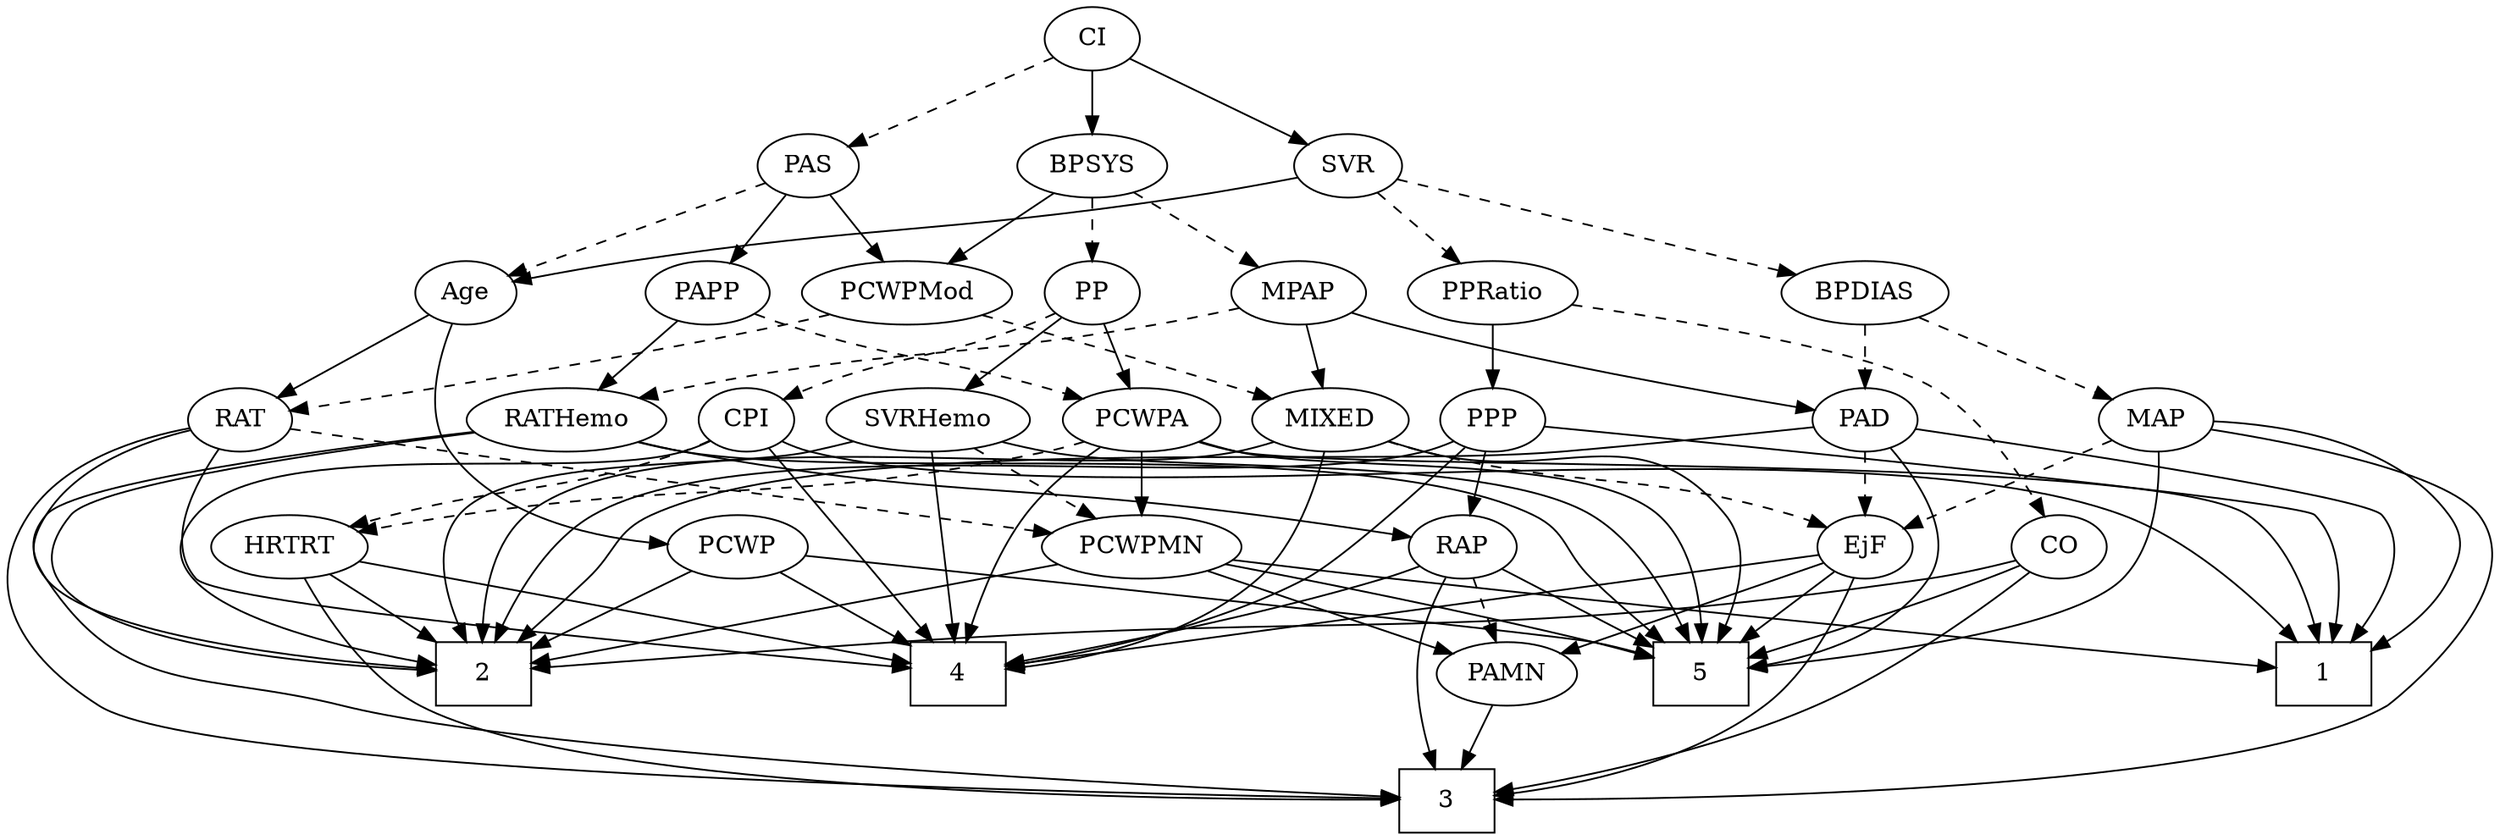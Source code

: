 strict digraph {
	graph [bb="0,0,1393.1,468"];
	node [label="\N"];
	1	[height=0.5,
		pos="149.99,90",
		shape=box,
		width=0.75];
	2	[height=0.5,
		pos="863.99,90",
		shape=box,
		width=0.75];
	3	[height=0.5,
		pos="581.99,18",
		shape=box,
		width=0.75];
	4	[height=0.5,
		pos="1221,90",
		shape=box,
		width=0.75];
	5	[height=0.5,
		pos="299.99,90",
		shape=box,
		width=0.75];
	Age	[height=0.5,
		pos="967.99,306",
		width=0.75];
	RAT	[height=0.5,
		pos="997.99,234",
		width=0.75827];
	Age -> RAT	[pos="e,990.93,251.47 975.1,288.41 978.65,280.13 983.02,269.92 986.99,260.66",
		style=solid];
	PCWP	[height=0.5,
		pos="1041,162",
		width=0.97491];
	Age -> PCWP	[pos="e,1043.5,180.17 988.84,294.37 1004.2,285.34 1024,270.84 1034,252 1044,233.1 1045.2,208.73 1044.3,190.27",
		style=solid];
	EjF	[height=0.5,
		pos="430.99,162",
		width=0.75];
	EjF -> 3	[pos="e,554.93,30.211 438.67,144.56 448.29,125.31 466.3,93.373 488.99,72 505.46,56.482 527.31,43.735 545.69,34.634",
		style=solid];
	EjF -> 4	[pos="e,1193.6,92.322 451.06,149.93 456.12,147.58 461.64,145.4 466.99,144 536.66,125.79 1041.2,99.841 1183.6,92.814",
		style=solid];
	EjF -> 5	[pos="e,327.13,105.5 410.52,150.06 390.61,139.42 359.95,123.04 335.96,110.22",
		style=solid];
	PAMN	[height=0.5,
		pos="533.99,90",
		width=1.011];
	EjF -> PAMN	[pos="e,513.26,105.09 449.41,148.49 464.82,138.01 487.09,122.87 504.92,110.76",
		style=solid];
	RAP	[height=0.5,
		pos="621.99,162",
		width=0.77632];
	RAP -> 3	[pos="e,586.86,36.268 617.25,144.15 610.43,119.94 597.78,75.054 589.63,46.133",
		style=solid];
	RAP -> 4	[pos="e,1193.7,92.36 643.06,149.85 648.15,147.57 653.67,145.43 658.99,144 758.6,117.25 1074.4,98.658 1183.5,92.893",
		style=solid];
	RAP -> 5	[pos="e,327.25,93.801 600.83,150.19 595.73,147.9 590.25,145.67 584.99,144 498.46,116.54 392.38,101.47 337.26,94.954",
		style=solid];
	RAP -> PAMN	[pos="e,552.43,105.66 605.02,147.5 592.41,137.47 574.97,123.6 560.52,112.11",
		style=dashed];
	MIXED	[height=0.5,
		pos="612.99,234",
		width=1.1193];
	MIXED -> 2	[pos="e,856.6,108.2 643.45,222 649.56,219.91 655.96,217.82 661.99,216 723.5,197.46 749.22,216.65 801.99,180 824.69,164.24 841.74,137.3 \
852.16,117.18",
		style=solid];
	MIXED -> 4	[pos="e,1225.9,108.06 642.17,221.44 648.61,219.3 655.46,217.32 661.99,216 722.45,203.78 1172.6,223.81 1216,180 1231.7,164.16 1231.3,137.95 \
1228,118.07",
		style=solid];
	MIXED -> 5	[pos="e,290.02,108.32 583.48,221.67 577.12,219.54 570.39,217.51 563.99,216 503.36,201.72 327.11,226.79 285.99,180 271.15,163.11 277.39,\
137.14 285.71,117.6",
		style=solid];
	MIXED -> EjF	[pos="e,452.16,173.4 582.11,222.17 545.93,209.41 488.21,188.84 466.99,180 465.17,179.24 463.31,178.44 461.44,177.62",
		style=dashed];
	MPAP	[height=0.5,
		pos="415.99,306",
		width=0.97491];
	MPAP -> MIXED	[pos="e,582.55,245.82 444.22,294.97 477.91,283 534.5,262.89 572.76,249.29",
		style=solid];
	PAD	[height=0.5,
		pos="307.99,234",
		width=0.79437];
	MPAP -> PAD	[pos="e,327.3,247.51 395.17,291.5 378.31,280.58 354.41,265.09 335.9,253.09",
		style=solid];
	RATHemo	[height=0.5,
		pos="403.99,234",
		width=1.3721];
	MPAP -> RATHemo	[pos="e,406.95,252.28 413.09,288.05 411.76,280.35 410.17,271.03 408.68,262.36",
		style=dashed];
	BPSYS	[height=0.5,
		pos="625.99,378",
		width=1.0471];
	BPSYS -> MPAP	[pos="e,444.67,316.56 595.9,366.97 558.6,354.54 494.99,333.33 454.26,319.76",
		style=dashed];
	PCWPMod	[height=0.5,
		pos="715.99,306",
		width=1.4443];
	BPSYS -> PCWPMod	[pos="e,695.68,322.8 645.08,362.15 657.38,352.58 673.61,339.96 687.44,329.21",
		style=solid];
	PP	[height=0.5,
		pos="618.99,306",
		width=0.75];
	BPSYS -> PP	[pos="e,620.7,324.1 624.26,359.7 623.49,351.98 622.56,342.71 621.7,334.11",
		style=dashed];
	PAD -> 1	[pos="e,122.85,98.423 279.57,231.33 220.07,227.17 85.642,214.13 57.991,180 47.918,167.57 49.984,157.85 57.991,144 69.881,123.43 93.124,\
110.14 113.27,102.01",
		style=solid];
	PAD -> 2	[pos="e,836.61,102.42 329.65,221.85 334.88,219.57 340.54,217.43 345.99,216 512.21,172.33 577.08,256.46 730.99,180 750.43,170.34 746.82,\
157.28 763.99,144 783.36,129.03 807.57,116.07 827.31,106.72",
		style=solid];
	PAD -> 5	[pos="e,272.97,93.573 279.63,231.01 247.38,227.06 196.09,215.25 171.99,180 162.96,166.79 163.1,157.3 171.99,144 192.07,113.95 232.69,100.91 \
262.81,95.275",
		style=solid];
	PAD -> EjF	[pos="e,411.15,174.29 328.58,221.28 348.77,209.79 379.74,192.17 402.34,179.31",
		style=dashed];
	CO	[height=0.5,
		pos="694.99,162",
		width=0.75];
	CO -> 2	[pos="e,836.52,102.37 717.55,151.65 723.54,149.16 730.01,146.48 735.99,144 766.73,131.26 801.62,116.82 827.2,106.23",
		style=solid];
	CO -> 3	[pos="e,595.75,36.288 682.9,145.8 663.62,121.58 625.71,73.942 602.24,44.451",
		style=solid];
	CO -> 5	[pos="e,327.15,92.285 674.46,150.04 669.51,147.75 664.15,145.56 658.99,144 545.03,109.51 403.69,97.06 337.49,92.904",
		style=solid];
	PAS	[height=0.5,
		pos="715.99,378",
		width=0.75];
	PAS -> Age	[pos="e,943.2,313.27 739.85,369.24 749.22,366.26 760.08,362.88 769.99,360 827.04,343.39 893.9,325.9 933.5,315.75",
		style=dashed];
	PAS -> PCWPMod	[pos="e,715.99,324.1 715.99,359.7 715.99,351.98 715.99,342.71 715.99,334.11",
		style=solid];
	PAPP	[height=0.5,
		pos="512.99,306",
		width=0.88464];
	PAS -> PAPP	[pos="e,540.33,315.54 693.32,367.76 686.79,365.17 679.63,362.41 672.99,360 631.11,344.8 582.45,328.93 549.89,318.57",
		style=solid];
	PAMN -> 3	[pos="e,570.25,36.124 545.12,72.765 550.89,64.354 558.07,53.89 564.55,44.436",
		style=solid];
	RATHemo -> 2	[pos="e,843.38,108.17 439.65,221.54 446.98,219.47 454.69,217.49 461.99,216 594.42,188.9 641.61,237.39 763.99,180 785.05,170.12 784.7,159.56 \
801.99,144 812.81,134.26 824.94,123.8 835.58,114.76",
		style=solid];
	RATHemo -> 3	[pos="e,554.77,20.012 367.27,221.86 360.23,219.83 352.9,217.79 345.99,216 275.86,197.8 250.56,214.77 186.99,180 136.16,152.19 75.397,115.21 \
113.99,72 142.56,40.014 438.61,24.859 544.55,20.43",
		style=solid];
	RATHemo -> 5	[pos="e,272.56,98.899 366.9,221.97 359.96,219.95 352.76,217.89 345.99,216 285.76,199.21 248.13,229.55 209.99,180 200.23,167.32 202.05,\
157.89 209.99,144 221.38,124.07 243.52,110.89 262.99,102.66",
		style=solid];
	RATHemo -> RAP	[pos="e,600.3,173.6 441.12,222.12 448.06,220.08 455.24,217.98 461.99,216 516.65,199.99 531.64,199.94 584.99,180 586.88,179.29 588.8,178.54 \
590.74,177.74",
		style=solid];
	CPI	[height=0.5,
		pos="925.99,234",
		width=0.75];
	CPI -> 1	[pos="e,177.2,97.604 905.92,221.93 900.86,219.59 895.34,217.4 889.99,216 676.65,159.96 607.36,239.64 394.99,180 361.31,170.54 357.42,157.12 \
324.99,144 278.66,125.25 223.12,109.51 187.22,100.18",
		style=solid];
	CPI -> 2	[pos="e,873.87,108.4 920.31,216.35 913.99,198.28 903.19,168.71 891.99,144 888,135.18 883.21,125.78 878.73,117.38",
		style=solid];
	CPI -> 4	[pos="e,1248.4,95.845 946.46,221.85 951.42,219.57 956.79,217.43 961.99,216 1041.2,194.13 1274.8,240.86 1330,180 1340.7,168.15 1338.5,157.56 \
1330,144 1314.4,119.07 1283.3,105.57 1258.4,98.441",
		style=solid];
	HRTRT	[height=0.5,
		pos="1134,162",
		width=1.1013];
	CPI -> HRTRT	[pos="e,1103.7,173.75 947.07,222.37 951.91,220.12 957.08,217.87 961.99,216 1015.2,195.78 1030.7,197.34 1085,180 1087.9,179.06 1091,178.06 \
1094,177.04",
		style=dashed];
	RAT -> 2	[pos="e,880.45,108.44 984.16,218.34 961.32,194.14 915.49,145.58 887.5,115.91",
		style=solid];
	RAT -> 3	[pos="e,609.05,19.584 1025.4,233.67 1105.8,235 1338.8,234.04 1386,180 1396.5,167.94 1394.1,157.8 1386,144 1352.7,87.378 1319.8,91.009 \
1257,72 1136,35.419 742.2,22.901 619.11,19.828",
		style=solid];
	RAT -> 4	[pos="e,1248.1,96.179 1025.5,233.47 1103.5,234.16 1323.4,231.42 1368,180 1403.9,138.6 1312.6,110.79 1258.2,98.386",
		style=solid];
	PCWPMN	[height=0.5,
		pos="525.99,162",
		width=1.3902];
	RAT -> PCWPMN	[pos="e,562.24,174.59 977.52,221.84 972.56,219.56 967.19,217.43 961.99,216 799.69,171.4 750.35,211.44 584.99,180 580.81,179.2 576.5,178.24 \
572.19,177.19",
		style=dashed];
	SVR	[height=0.5,
		pos="806.99,378",
		width=0.77632];
	SVR -> Age	[pos="e,945.9,316.61 829.72,367.12 857.68,354.96 905.31,334.25 936.71,320.6",
		style=solid];
	BPDIAS	[height=0.5,
		pos="307.99,306",
		width=1.1735];
	SVR -> BPDIAS	[pos="e,341.64,317.05 783.17,368.47 773.59,365.35 762.38,362.07 751.99,360 585.63,326.78 538.98,353.88 371.99,324 365.3,322.8 358.29,321.25 \
351.45,319.57",
		style=dashed];
	PPRatio	[height=0.5,
		pos="825.99,306",
		width=1.1013];
	SVR -> PPRatio	[pos="e,821.3,324.28 811.59,360.05 813.71,352.26 816.27,342.82 818.64,334.08",
		style=dashed];
	PCWPMod -> MIXED	[pos="e,634.14,249.37 693.39,289.64 678.5,279.52 658.84,266.16 642.69,255.19",
		style=dashed];
	PCWPMod -> RAT	[pos="e,977.03,245.97 754.59,293.74 762,291.72 769.72,289.72 776.99,288 858.51,268.74 882.39,278.09 961.99,252 963.86,251.39 965.76,250.7 \
967.67,249.96",
		style=dashed];
	PCWPA	[height=0.5,
		pos="512.99,234",
		width=1.1555];
	PCWPA -> 1	[pos="e,161.54,108.3 482.21,221.84 475.6,219.7 468.61,217.62 461.99,216 363.63,191.91 326.93,226.56 236.99,180 208.15,165.07 183.19,137 \
167.49,116.36",
		style=solid];
	PCWPA -> 4	[pos="e,1219,108.09 543.11,221.5 549.89,219.33 557.12,217.32 563.99,216 631.65,202.99 1126.6,219.62 1183,180 1203.1,165.85 1212.7,138.76 \
1217.1,118.16",
		style=solid];
	PCWPA -> 5	[pos="e,277.72,108.2 482.2,221.88 475.59,219.74 468.6,217.65 461.99,216 415.2,204.34 279.13,216.82 247.99,180 231.08,160.01 250.49,133.8 \
270.22,115.01",
		style=solid];
	PCWPA -> PCWPMN	[pos="e,522.81,180.1 516.2,215.7 517.64,207.98 519.36,198.71 520.96,190.11",
		style=solid];
	PCWPA -> HRTRT	[pos="e,1105.1,174.45 543.13,221.56 549.9,219.38 557.12,217.36 563.99,216 791.68,170.94 857.58,226.45 1085,180 1088.4,179.3 1091.9,178.43 \
1095.4,177.45",
		style=dashed];
	PCWPMN -> 1	[pos="e,177.05,95.113 489.34,149.73 481.98,147.67 474.27,145.65 466.99,144 414.09,132 258.68,107.65 186.99,96.639",
		style=solid];
	PCWPMN -> 2	[pos="e,836.88,95.29 562.99,149.77 570.25,147.73 577.84,145.71 584.99,144 670.87,123.52 773.11,105.76 826.81,96.934",
		style=solid];
	PCWPMN -> 5	[pos="e,327.26,99.447 489.43,149.68 447.45,136.67 378.96,115.46 336.85,102.42",
		style=solid];
	PCWPMN -> PAMN	[pos="e,532.04,108.1 527.97,143.7 528.85,135.98 529.91,126.71 530.89,118.11",
		style=solid];
	SVRHemo	[height=0.5,
		pos="720.99,234",
		width=1.3902];
	SVRHemo -> 2	[pos="e,863.63,108.08 762.89,224.05 788.61,216.47 820.29,203.03 839.99,180 854.74,162.76 860.51,137.33 862.73,118.06",
		style=solid];
	SVRHemo -> 4	[pos="e,1236.7,108.1 763.84,224.62 780.67,221.56 800.19,218.29 817.99,216 866.2,209.8 1221.1,215.76 1254,180 1270.3,162.26 1257.2,135.72 \
1243,116.23",
		style=solid];
	SVRHemo -> 5	[pos="e,312.62,108.07 684.38,221.55 677.01,219.5 669.29,217.54 661.99,216 544.81,191.36 503.15,231.37 394.99,180 363.99,165.28 336.34,\
136.71 318.98,115.9",
		style=solid];
	SVRHemo -> PCWPMN	[pos="e,560.06,175.23 686.58,220.65 654,208.95 604.95,191.34 569.63,178.67",
		style=dashed];
	BPDIAS -> PAD	[pos="e,307.99,252.1 307.99,287.7 307.99,279.98 307.99,270.71 307.99,262.11",
		style=dashed];
	MAP	[height=0.5,
		pos="109.99,234",
		width=0.84854];
	BPDIAS -> MAP	[pos="e,135.55,244.04 276.62,293.91 240.78,281.24 182.3,260.56 145.01,247.38",
		style=dashed];
	MAP -> 1	[pos="e,122.84,93.397 82.993,225.26 61.688,217.56 33.399,203.46 19.991,180 12.051,166.11 11.065,157.28 19.991,144 40.576,113.38 82.276,\
100.44 112.92,94.977",
		style=solid];
	MAP -> 3	[pos="e,554.8,19.944 81.71,226.76 57.681,219.79 24.666,205.93 8.9909,180 -23.043,127.01 39.897,95.957 96.991,72 177.91,38.047 445.56,24.336 \
544.66,20.342",
		style=solid];
	MAP -> 5	[pos="e,272.89,95.658 115.6,216.28 123.04,196.47 137.98,163.67 160.99,144 190.23,119 232.49,105.15 262.73,97.94",
		style=solid];
	MAP -> EjF	[pos="e,405.65,168.53 138.2,226.85 196.74,214.08 331.35,184.73 395.6,170.72",
		style=dashed];
	PP -> CPI	[pos="e,905.46,245.94 639.52,294.06 644.48,291.77 649.84,289.58 654.99,288 756.04,257.12 788.94,282.88 889.99,252 891.92,251.41 893.89,\
250.73 895.84,249.99",
		style=dashed];
	PP -> PCWPA	[pos="e,534.91,249.47 600.53,292.81 584.76,282.39 561.76,267.2 543.29,255.01",
		style=solid];
	PP -> SVRHemo	[pos="e,698.64,250.34 637.23,292.49 651.87,282.44 672.75,268.11 690,256.27",
		style=solid];
	PPP	[height=0.5,
		pos="853.99,234",
		width=0.75];
	PPP -> 1	[pos="e,177.16,105.67 829.16,226.38 814.87,222.8 796.53,218.6 779.99,216 595.79,187.05 543.04,224.63 361.99,180 297.63,164.13 227.56,131.4 \
186.27,110.36",
		style=solid];
	PPP -> 2	[pos="e,870.43,108.17 863.45,216.92 868.88,206.72 875.18,193.03 877.99,180 882.46,159.3 878.28,135.59 873.36,117.85",
		style=solid];
	PPP -> 4	[pos="e,1248.1,103.28 874.46,221.82 879.41,219.54 884.79,217.41 889.99,216 976.55,192.49 1231.5,246.19 1292,180 1302.8,168.19 1299.2,158.3 \
1292,144 1284.5,129 1270.5,117.16 1256.9,108.51",
		style=solid];
	PPP -> RAP	[pos="e,643.65,173.68 828.65,227.52 791.04,219.09 718.52,201.6 658.99,180 657.1,179.31 655.17,178.57 653.23,177.79",
		style=solid];
	PPRatio -> CO	[pos="e,717.17,172.69 820.32,287.95 813.26,268.72 799.69,237.35 779.99,216 764.97,199.72 743.84,186.51 726.41,177.36",
		style=dashed];
	PPRatio -> PPP	[pos="e,847.28,251.79 832.77,288.05 836,279.97 839.94,270.12 843.55,261.11",
		style=solid];
	PCWP -> 2	[pos="e,891.13,101.73 1014.1,150.37 983.83,138.39 934.45,118.86 900.65,105.5",
		style=solid];
	PCWP -> 4	[pos="e,1194,101.5 1068.3,150.37 1099.3,138.32 1149.9,118.64 1184.3,105.26",
		style=solid];
	PCWP -> 5	[pos="e,327.01,93.552 1006.7,157.76 883.68,146.14 464.5,106.54 337.05,94.501",
		style=solid];
	CI	[height=0.5,
		pos="715.99,450",
		width=0.75];
	CI -> BPSYS	[pos="e,645.02,393.8 699.06,435.83 686.09,425.74 667.93,411.62 652.96,399.98",
		style=solid];
	CI -> PAS	[pos="e,715.99,396.1 715.99,431.7 715.99,423.98 715.99,414.71 715.99,406.11",
		style=dashed];
	CI -> SVR	[pos="e,789.64,392.35 733.11,435.83 746.75,425.34 766.05,410.49 781.51,398.6",
		style=solid];
	PAPP -> RATHemo	[pos="e,427.54,250.12 492.74,292 476.87,281.8 454.48,267.42 436.16,255.66",
		style=solid];
	PAPP -> PCWPA	[pos="e,512.99,252.1 512.99,287.7 512.99,279.98 512.99,270.71 512.99,262.11",
		style=dashed];
	HRTRT -> 2	[pos="e,891.09,96.597 1104.1,150.1 1097.8,147.96 1091.2,145.82 1085,144 1021,125.28 945.22,108.18 901.08,98.722",
		style=solid];
	HRTRT -> 3	[pos="e,609.18,21.692 1106.8,148.64 1063.8,129.53 976.98,92.835 899.99,72 800.35,45.035 679.23,29.415 619.3,22.789",
		style=solid];
	HRTRT -> 4	[pos="e,1199.7,108.13 1152.9,145.81 1164.2,136.71 1178.8,124.94 1191.6,114.64",
		style=solid];
}
